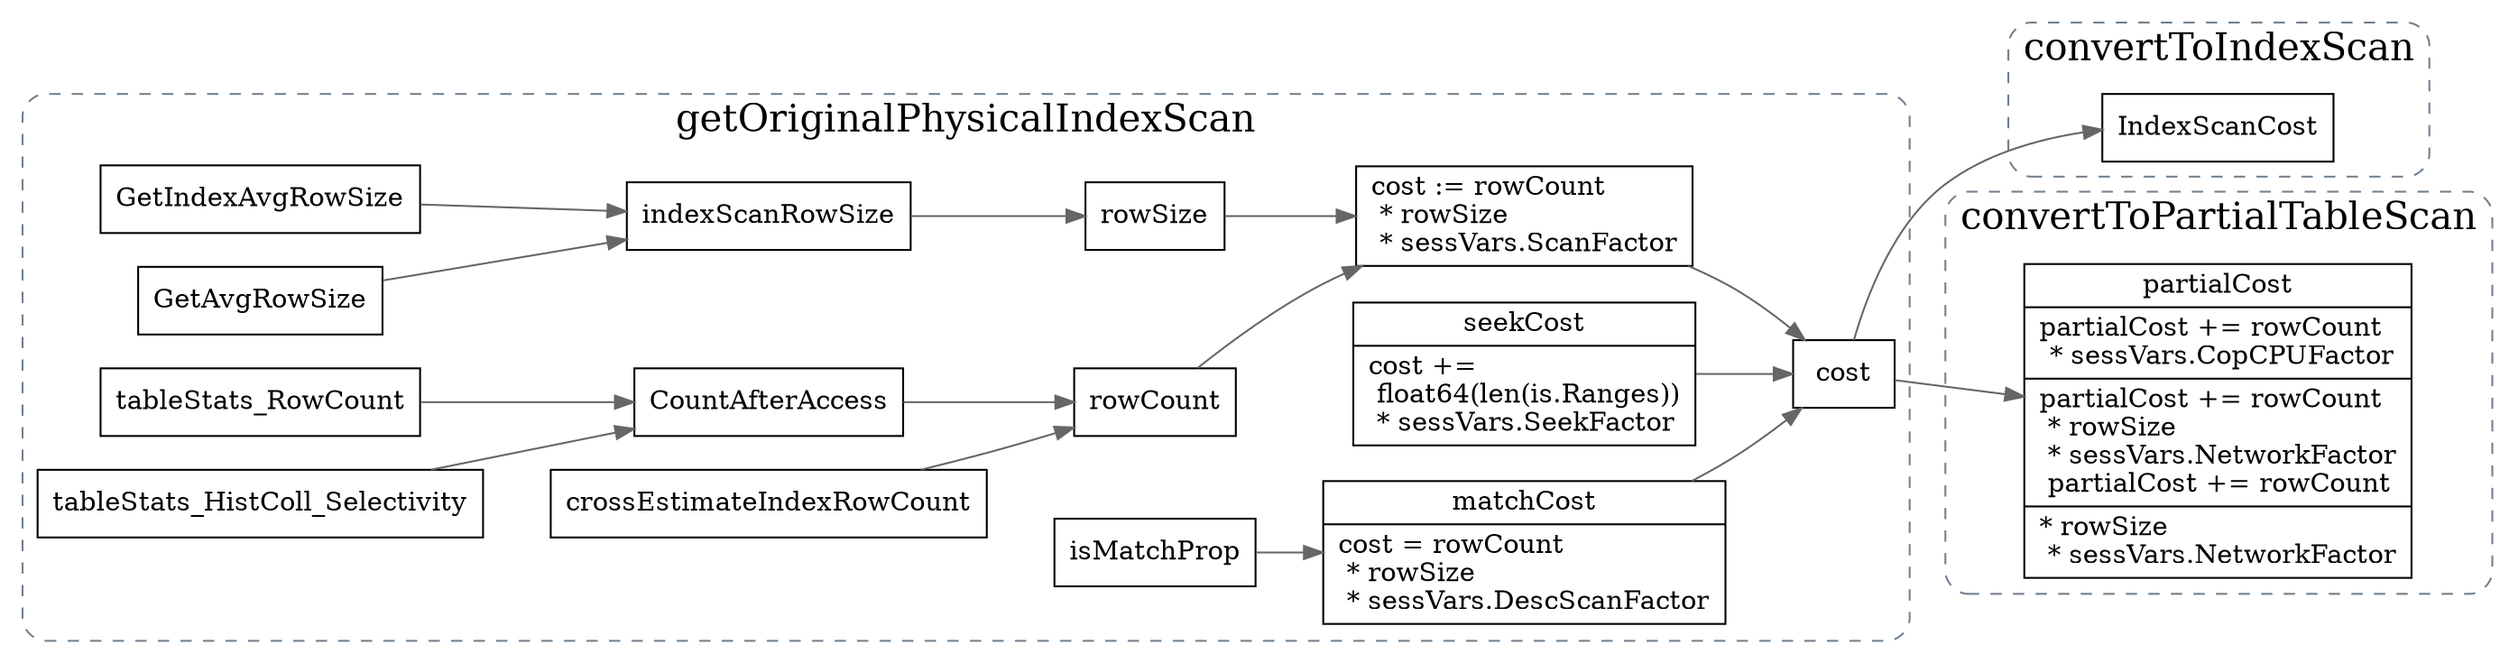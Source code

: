 digraph convertToIndexScan {
  node[shape=box];
  edge[color=gray40];
  newrank=true;
  rankdir=LR;

  subgraph cluster_getOriginalPhysicalIndexScan{
    graph[label="getOriginalPhysicalIndexScan";fontsize=20;style="rounded,dashed";color="slategrey"]
    {
      GetIndexAvgRowSize;
      GetAvgRowSize;
    } -> indexScanRowSize;
    {
      tableStats_RowCount;
      tableStats_HistColl_Selectivity;
    } -> CountAfterAccess;

    indexScanRowSize -> rowSize;
    {
      CountAfterAccess;
      crossEstimateIndexRowCount;
    } -> rowCount;
    {
      rowCount;
      rowSize;
    } -> base_cost;
    seekCost[
      shape="record";
      label="{{
        seekCost|
	      cost += \l 
        float64(len(is.Ranges))\l 
        * sessVars.SeekFactor\l
      }}"];
    base_cost[
      shape="record";
      label="{{
	      cost := rowCount \l
          * rowSize \l
          * sessVars.ScanFactor\l
      }}"];
    isMatchProp -> matchCost;
    matchCost[
      shape="record";
      label="{{
        matchCost|
          cost = rowCount\l 
            * rowSize\l 
            * sessVars.DescScanFactor\l
      }}"];
    {
      base_cost;
      seekCost;
    } -> cost;
    matchCost -> cost;
  }

  subgraph cluster_convertToIndexScan {
    graph[label="convertToIndexScan";fontsize=20;style="rounded,dashed";color="slategrey"]
    cost -> IndexScanCost;
  }

  subgraph cluster_convertToPartialTableScan {
    graph[label="convertToPartialTableScan";fontsize=20;style="rounded,dashed";color="slategrey"]
    cost -> partialCost;
    partialCost[
      shape="record";
      label="{{
      partialCost|
		    partialCost += rowCount\l 
          * sessVars.CopCPUFactor|
		    partialCost += rowCount\l 
          * rowSize\l 
          * sessVars.NetworkFactor\l
		     partialCost += rowCount\l|
          * rowSize\l 
          * sessVars.NetworkFactor\l
      }}"];
  }
}

